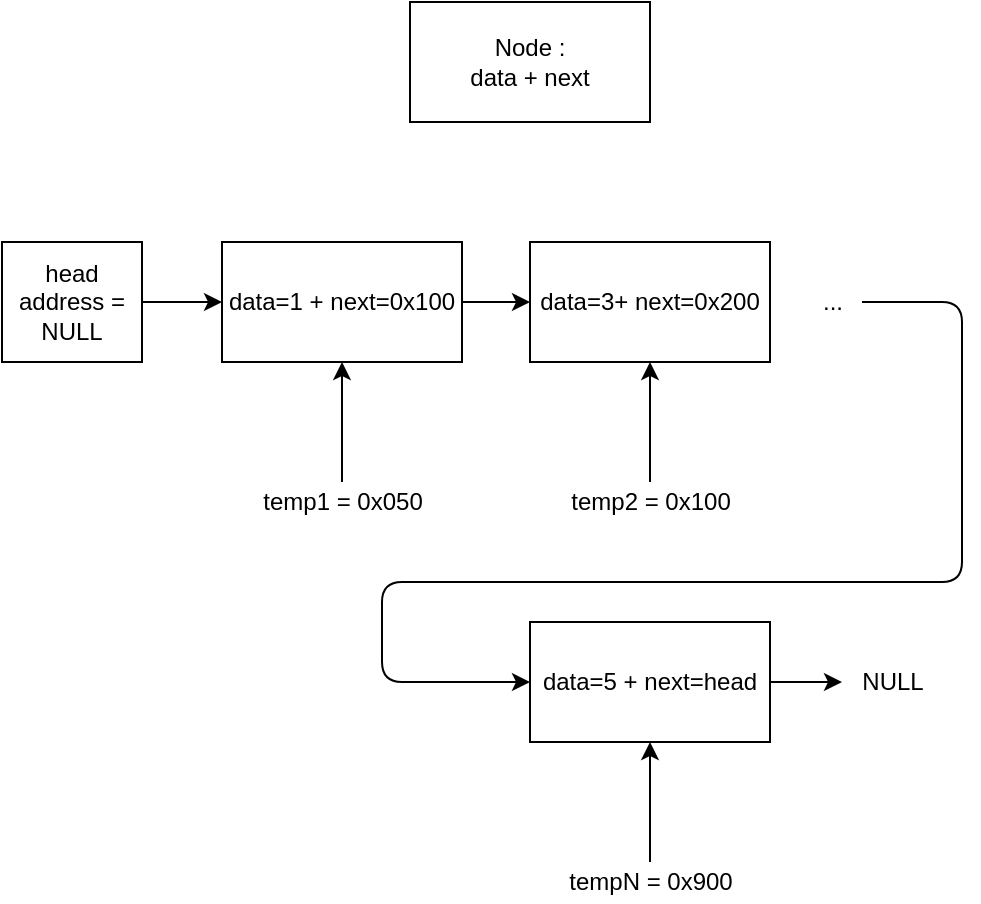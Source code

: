 <mxfile>
    <diagram id="KFsH4pFFjr2Qqc8ImrMp" name="Page-1">
        <mxGraphModel dx="533" dy="491" grid="1" gridSize="10" guides="1" tooltips="1" connect="1" arrows="1" fold="1" page="1" pageScale="1" pageWidth="827" pageHeight="1169" math="0" shadow="0">
            <root>
                <mxCell id="0"/>
                <mxCell id="1" parent="0"/>
                <mxCell id="3" value="Node :&lt;br&gt;data + next" style="rounded=0;whiteSpace=wrap;html=1;" vertex="1" parent="1">
                    <mxGeometry x="294" y="70" width="120" height="60" as="geometry"/>
                </mxCell>
                <mxCell id="6" style="edgeStyle=none;html=1;" edge="1" parent="1" source="4" target="5">
                    <mxGeometry relative="1" as="geometry"/>
                </mxCell>
                <mxCell id="4" value="head&lt;br&gt;address = NULL" style="rounded=0;whiteSpace=wrap;html=1;" vertex="1" parent="1">
                    <mxGeometry x="90" y="190" width="70" height="60" as="geometry"/>
                </mxCell>
                <mxCell id="10" style="edgeStyle=none;html=1;" edge="1" parent="1" source="5" target="9">
                    <mxGeometry relative="1" as="geometry"/>
                </mxCell>
                <mxCell id="5" value="data=1 + next=0x100" style="rounded=0;whiteSpace=wrap;html=1;" vertex="1" parent="1">
                    <mxGeometry x="200" y="190" width="120" height="60" as="geometry"/>
                </mxCell>
                <mxCell id="8" style="edgeStyle=none;html=1;" edge="1" parent="1" source="7" target="5">
                    <mxGeometry relative="1" as="geometry"/>
                </mxCell>
                <mxCell id="7" value="&lt;span&gt;temp1 = 0x050&lt;/span&gt;" style="text;html=1;align=center;verticalAlign=middle;resizable=0;points=[];autosize=1;strokeColor=none;fillColor=none;" vertex="1" parent="1">
                    <mxGeometry x="210" y="310" width="100" height="20" as="geometry"/>
                </mxCell>
                <mxCell id="9" value="data=3+ next=0x200" style="rounded=0;whiteSpace=wrap;html=1;" vertex="1" parent="1">
                    <mxGeometry x="354" y="190" width="120" height="60" as="geometry"/>
                </mxCell>
                <mxCell id="13" style="edgeStyle=none;html=1;entryX=0;entryY=0.5;entryDx=0;entryDy=0;" edge="1" parent="1" source="11" target="12">
                    <mxGeometry relative="1" as="geometry">
                        <Array as="points">
                            <mxPoint x="570" y="220"/>
                            <mxPoint x="570" y="360"/>
                            <mxPoint x="280" y="360"/>
                            <mxPoint x="280" y="410"/>
                        </Array>
                    </mxGeometry>
                </mxCell>
                <mxCell id="11" value="..." style="text;html=1;align=center;verticalAlign=middle;resizable=0;points=[];autosize=1;strokeColor=none;fillColor=none;" vertex="1" parent="1">
                    <mxGeometry x="490" y="210" width="30" height="20" as="geometry"/>
                </mxCell>
                <mxCell id="14" style="edgeStyle=none;html=1;" edge="1" parent="1" source="12">
                    <mxGeometry relative="1" as="geometry">
                        <mxPoint x="510" y="410" as="targetPoint"/>
                    </mxGeometry>
                </mxCell>
                <mxCell id="12" value="data=5 + next=head" style="rounded=0;whiteSpace=wrap;html=1;" vertex="1" parent="1">
                    <mxGeometry x="354" y="380" width="120" height="60" as="geometry"/>
                </mxCell>
                <mxCell id="15" value="NULL" style="text;html=1;align=center;verticalAlign=middle;resizable=0;points=[];autosize=1;strokeColor=none;fillColor=none;" vertex="1" parent="1">
                    <mxGeometry x="510" y="400" width="50" height="20" as="geometry"/>
                </mxCell>
                <mxCell id="17" style="edgeStyle=none;html=1;" edge="1" parent="1" source="16" target="9">
                    <mxGeometry relative="1" as="geometry"/>
                </mxCell>
                <mxCell id="16" value="&lt;span&gt;temp2 = 0x100&lt;/span&gt;" style="text;html=1;align=center;verticalAlign=middle;resizable=0;points=[];autosize=1;strokeColor=none;fillColor=none;" vertex="1" parent="1">
                    <mxGeometry x="364" y="310" width="100" height="20" as="geometry"/>
                </mxCell>
                <mxCell id="19" style="edgeStyle=none;html=1;" edge="1" parent="1" source="18" target="12">
                    <mxGeometry relative="1" as="geometry"/>
                </mxCell>
                <mxCell id="18" value="&lt;span&gt;tempN = 0x900&lt;/span&gt;" style="text;html=1;align=center;verticalAlign=middle;resizable=0;points=[];autosize=1;strokeColor=none;fillColor=none;" vertex="1" parent="1">
                    <mxGeometry x="364" y="500" width="100" height="20" as="geometry"/>
                </mxCell>
            </root>
        </mxGraphModel>
    </diagram>
</mxfile>